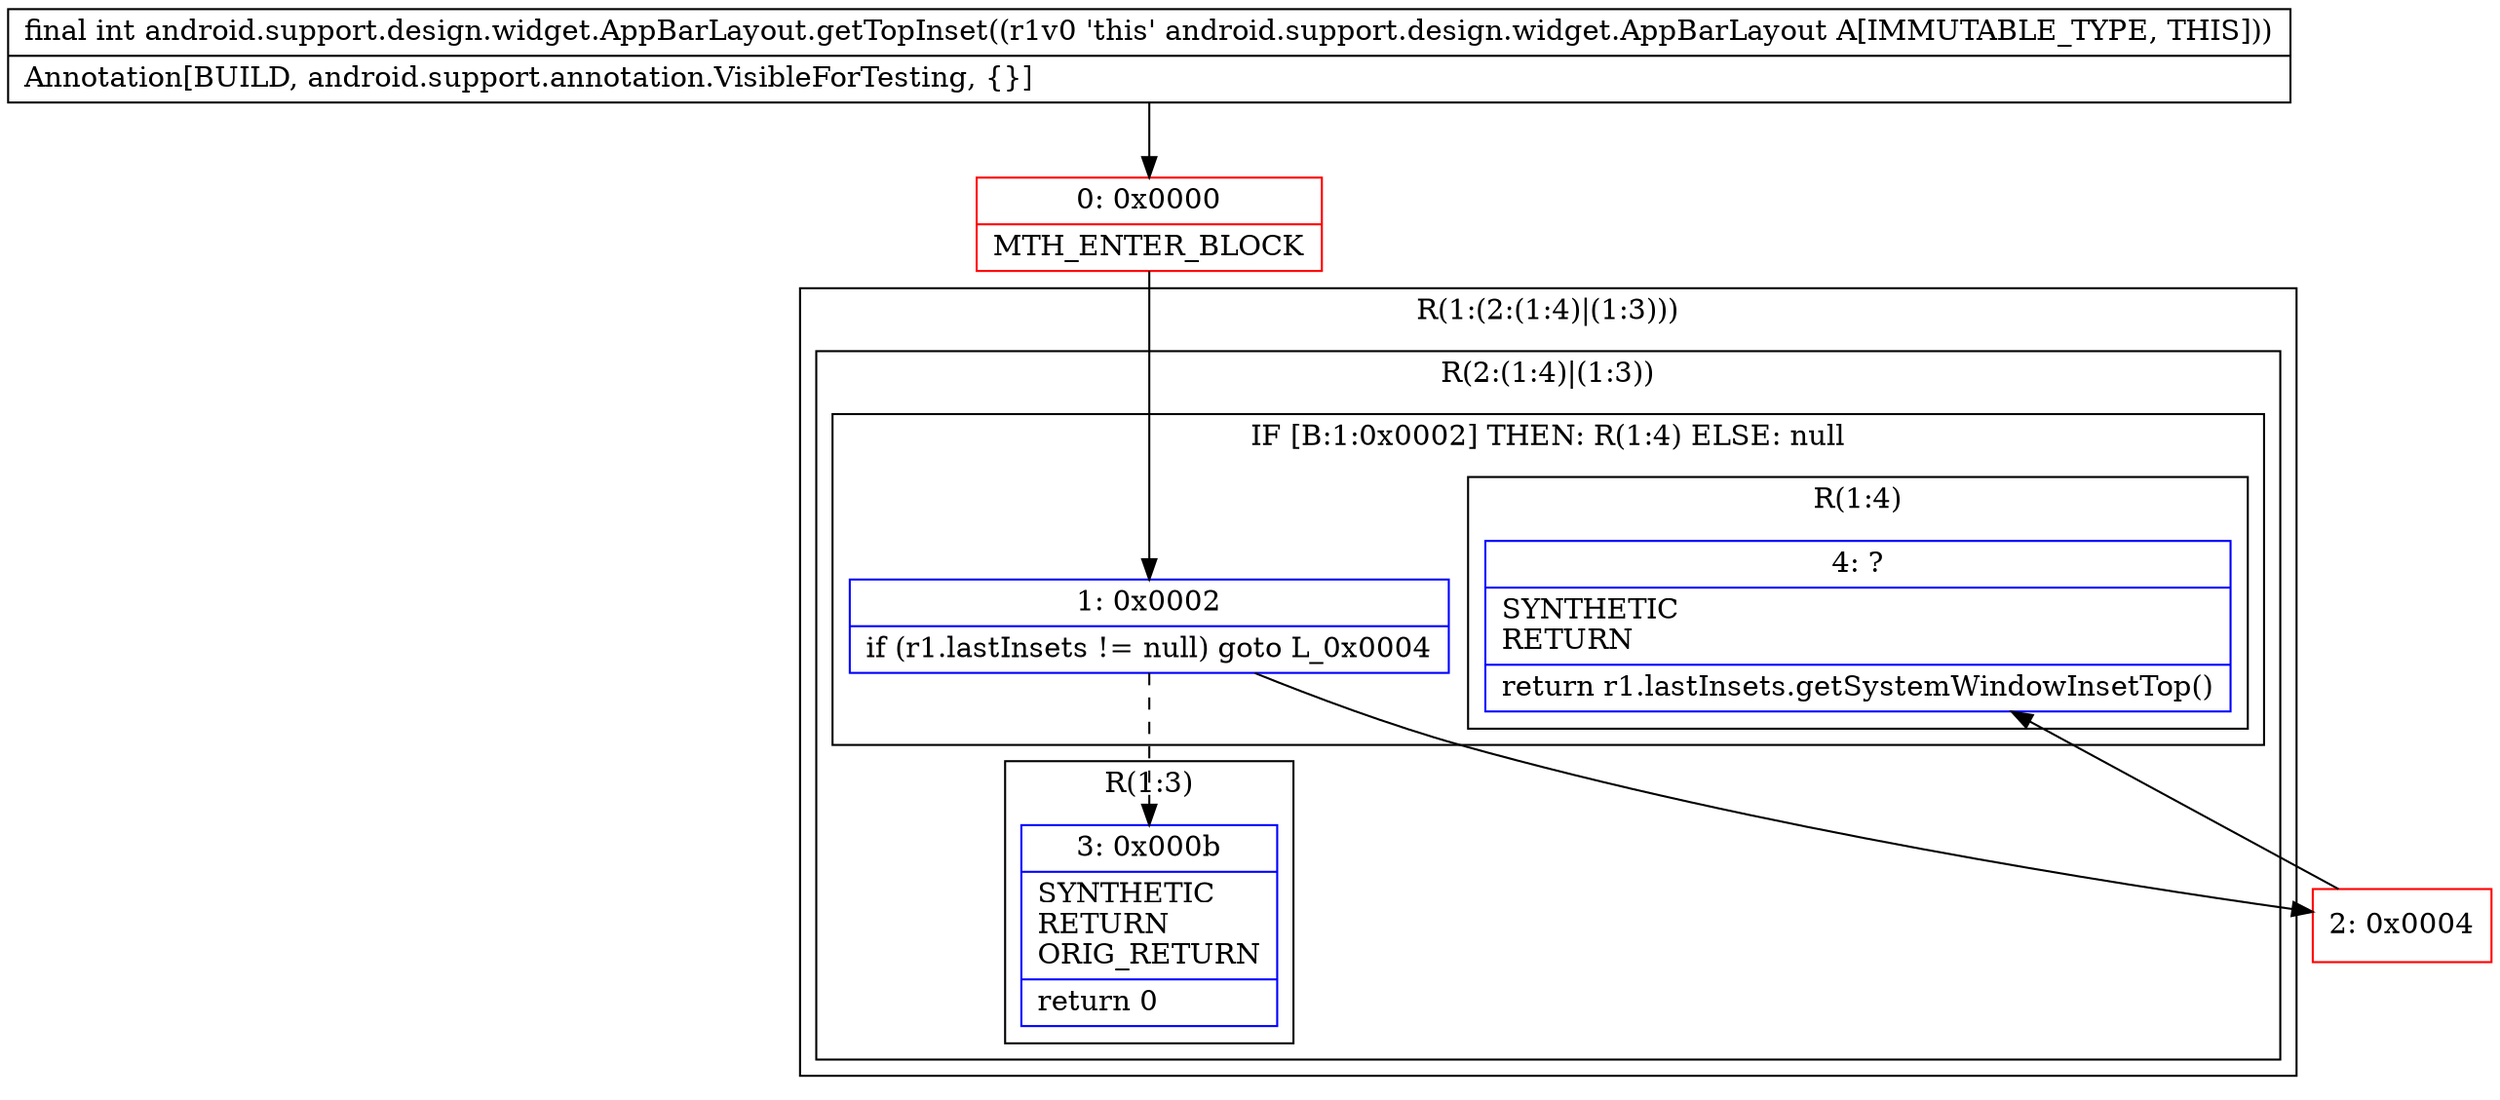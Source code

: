digraph "CFG forandroid.support.design.widget.AppBarLayout.getTopInset()I" {
subgraph cluster_Region_1402392813 {
label = "R(1:(2:(1:4)|(1:3)))";
node [shape=record,color=blue];
subgraph cluster_Region_748372009 {
label = "R(2:(1:4)|(1:3))";
node [shape=record,color=blue];
subgraph cluster_IfRegion_606027578 {
label = "IF [B:1:0x0002] THEN: R(1:4) ELSE: null";
node [shape=record,color=blue];
Node_1 [shape=record,label="{1\:\ 0x0002|if (r1.lastInsets != null) goto L_0x0004\l}"];
subgraph cluster_Region_217625290 {
label = "R(1:4)";
node [shape=record,color=blue];
Node_4 [shape=record,label="{4\:\ ?|SYNTHETIC\lRETURN\l|return r1.lastInsets.getSystemWindowInsetTop()\l}"];
}
}
subgraph cluster_Region_1762396672 {
label = "R(1:3)";
node [shape=record,color=blue];
Node_3 [shape=record,label="{3\:\ 0x000b|SYNTHETIC\lRETURN\lORIG_RETURN\l|return 0\l}"];
}
}
}
Node_0 [shape=record,color=red,label="{0\:\ 0x0000|MTH_ENTER_BLOCK\l}"];
Node_2 [shape=record,color=red,label="{2\:\ 0x0004}"];
MethodNode[shape=record,label="{final int android.support.design.widget.AppBarLayout.getTopInset((r1v0 'this' android.support.design.widget.AppBarLayout A[IMMUTABLE_TYPE, THIS]))  | Annotation[BUILD, android.support.annotation.VisibleForTesting, \{\}]\l}"];
MethodNode -> Node_0;
Node_1 -> Node_2;
Node_1 -> Node_3[style=dashed];
Node_0 -> Node_1;
Node_2 -> Node_4;
}

